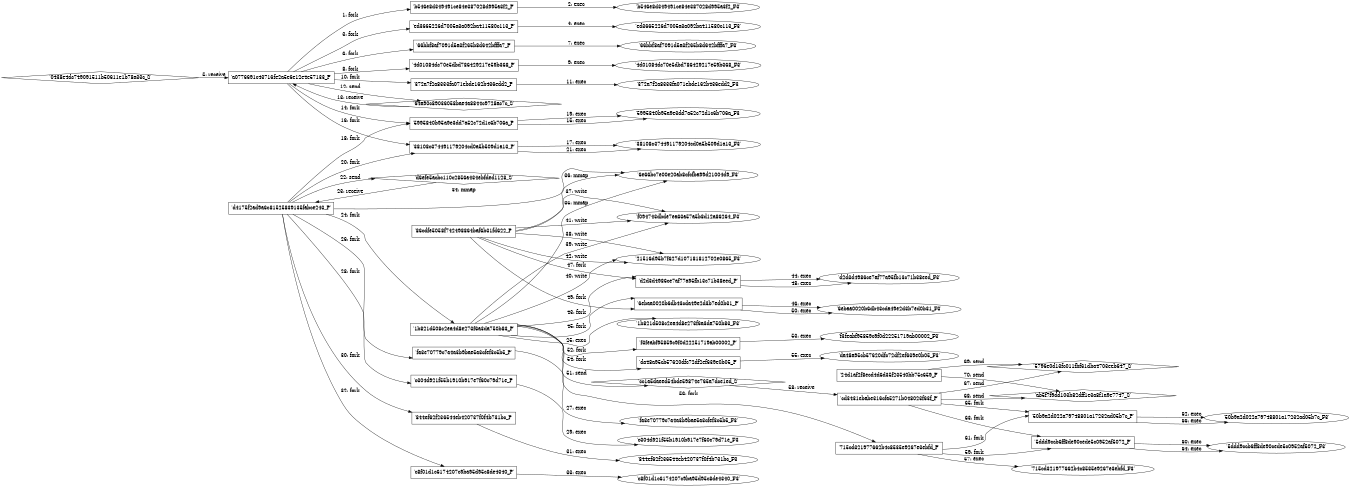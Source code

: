 digraph "D:\Learning\Paper\apt\基于CTI的攻击预警\Dataset\攻击图\ASGfromALLCTI\Office VBA + AMSI Parting the veil on malicious macros.dot" {
rankdir="LR"
size="9"
fixedsize="false"
splines="true"
nodesep=0.3
ranksep=0
fontsize=10
overlap="scalexy"
engine= "neato"
	"'a0776691c43716fe2a5e6e12e4e57133_P'" [node_type=Process shape=box]
	"'b546e8d349491ce84e387028d995a3f2_P'" [node_type=Process shape=box]
	"'a0776691c43716fe2a5e6e12e4e57133_P'" -> "'b546e8d349491ce84e387028d995a3f2_P'" [label="1: fork"]
	"'b546e8d349491ce84e387028d995a3f2_P'" [node_type=Process shape=box]
	"'b546e8d349491ce84e387028d995a3f2_F3'" [node_type=File shape=ellipse]
	"'b546e8d349491ce84e387028d995a3f2_P'" -> "'b546e8d349491ce84e387028d995a3f2_F3'" [label="2: exec"]
	"'a0776691c43716fe2a5e6e12e4e57133_P'" [node_type=Process shape=box]
	"'ed3665226d7005a3a092ba411580c113_P'" [node_type=Process shape=box]
	"'a0776691c43716fe2a5e6e12e4e57133_P'" -> "'ed3665226d7005a3a092ba411580c113_P'" [label="3: fork"]
	"'ed3665226d7005a3a092ba411580c113_P'" [node_type=Process shape=box]
	"'ed3665226d7005a3a092ba411580c113_F3'" [node_type=File shape=ellipse]
	"'ed3665226d7005a3a092ba411580c113_P'" -> "'ed3665226d7005a3a092ba411580c113_F3'" [label="4: exec"]
	"'a0776691c43716fe2a5e6e12e4e57133_P'" [node_type=Process shape=box]
	"'0438e4dc749091511b50611e1b78a33c_S'" [node_type=Socket shape=diamond]
	"'0438e4dc749091511b50611e1b78a33c_S'" -> "'a0776691c43716fe2a5e6e12e4e57133_P'" [label="5: receive"]
	"'a0776691c43716fe2a5e6e12e4e57133_P'" [node_type=Process shape=box]
	"'66bbf8af7091d5a3f265b8d642bfffa7_P'" [node_type=Process shape=box]
	"'a0776691c43716fe2a5e6e12e4e57133_P'" -> "'66bbf8af7091d5a3f265b8d642bfffa7_P'" [label="6: fork"]
	"'66bbf8af7091d5a3f265b8d642bfffa7_P'" [node_type=Process shape=box]
	"'66bbf8af7091d5a3f265b8d642bfffa7_F3'" [node_type=File shape=ellipse]
	"'66bbf8af7091d5a3f265b8d642bfffa7_P'" -> "'66bbf8af7091d5a3f265b8d642bfffa7_F3'" [label="7: exec"]
	"'a0776691c43716fe2a5e6e12e4e57133_P'" [node_type=Process shape=box]
	"'4d01084dc70e5dbd786429217e59b368_P'" [node_type=Process shape=box]
	"'a0776691c43716fe2a5e6e12e4e57133_P'" -> "'4d01084dc70e5dbd786429217e59b368_P'" [label="8: fork"]
	"'4d01084dc70e5dbd786429217e59b368_P'" [node_type=Process shape=box]
	"'4d01084dc70e5dbd786429217e59b368_F3'" [node_type=File shape=ellipse]
	"'4d01084dc70e5dbd786429217e59b368_P'" -> "'4d01084dc70e5dbd786429217e59b368_F3'" [label="9: exec"]
	"'a0776691c43716fe2a5e6e12e4e57133_P'" [node_type=Process shape=box]
	"'372a7f2a8333fa071ebde162b436edd2_P'" [node_type=Process shape=box]
	"'a0776691c43716fe2a5e6e12e4e57133_P'" -> "'372a7f2a8333fa071ebde162b436edd2_P'" [label="10: fork"]
	"'372a7f2a8333fa071ebde162b436edd2_P'" [node_type=Process shape=box]
	"'372a7f2a8333fa071ebde162b436edd2_F3'" [node_type=File shape=ellipse]
	"'372a7f2a8333fa071ebde162b436edd2_P'" -> "'372a7f2a8333fa071ebde162b436edd2_F3'" [label="11: exec"]
	"'64a90c89036058bae4a8844c9728ac7c_S'" [node_type=Socket shape=diamond]
	"'a0776691c43716fe2a5e6e12e4e57133_P'" [node_type=Process shape=box]
	"'a0776691c43716fe2a5e6e12e4e57133_P'" -> "'64a90c89036058bae4a8844c9728ac7c_S'" [label="12: send"]
	"'64a90c89036058bae4a8844c9728ac7c_S'" -> "'a0776691c43716fe2a5e6e12e4e57133_P'" [label="13: receive"]
	"'a0776691c43716fe2a5e6e12e4e57133_P'" [node_type=Process shape=box]
	"'5995840b95a9e3dd7a52c72d1c6b706a_P'" [node_type=Process shape=box]
	"'a0776691c43716fe2a5e6e12e4e57133_P'" -> "'5995840b95a9e3dd7a52c72d1c6b706a_P'" [label="14: fork"]
	"'5995840b95a9e3dd7a52c72d1c6b706a_P'" [node_type=Process shape=box]
	"'5995840b95a9e3dd7a52c72d1c6b706a_F3'" [node_type=File shape=ellipse]
	"'5995840b95a9e3dd7a52c72d1c6b706a_P'" -> "'5995840b95a9e3dd7a52c72d1c6b706a_F3'" [label="15: exec"]
	"'a0776691c43716fe2a5e6e12e4e57133_P'" [node_type=Process shape=box]
	"'38108c374491179204cd0a5b509d1a13_P'" [node_type=Process shape=box]
	"'a0776691c43716fe2a5e6e12e4e57133_P'" -> "'38108c374491179204cd0a5b509d1a13_P'" [label="16: fork"]
	"'38108c374491179204cd0a5b509d1a13_P'" [node_type=Process shape=box]
	"'38108c374491179204cd0a5b509d1a13_F3'" [node_type=File shape=ellipse]
	"'38108c374491179204cd0a5b509d1a13_P'" -> "'38108c374491179204cd0a5b509d1a13_F3'" [label="17: exec"]
	"'d4175f2ad9a6c81525839135fabce243_P'" [node_type=Process shape=box]
	"'5995840b95a9e3dd7a52c72d1c6b706a_P'" [node_type=Process shape=box]
	"'d4175f2ad9a6c81525839135fabce243_P'" -> "'5995840b95a9e3dd7a52c72d1c6b706a_P'" [label="18: fork"]
	"'5995840b95a9e3dd7a52c72d1c6b706a_P'" [node_type=Process shape=box]
	"'5995840b95a9e3dd7a52c72d1c6b706a_F3'" [node_type=File shape=ellipse]
	"'5995840b95a9e3dd7a52c72d1c6b706a_P'" -> "'5995840b95a9e3dd7a52c72d1c6b706a_F3'" [label="19: exec"]
	"'d4175f2ad9a6c81525839135fabce243_P'" [node_type=Process shape=box]
	"'38108c374491179204cd0a5b509d1a13_P'" [node_type=Process shape=box]
	"'d4175f2ad9a6c81525839135fabce243_P'" -> "'38108c374491179204cd0a5b509d1a13_P'" [label="20: fork"]
	"'38108c374491179204cd0a5b509d1a13_P'" [node_type=Process shape=box]
	"'38108c374491179204cd0a5b509d1a13_F3'" [node_type=File shape=ellipse]
	"'38108c374491179204cd0a5b509d1a13_P'" -> "'38108c374491179204cd0a5b509d1a13_F3'" [label="21: exec"]
	"'d6efe5acbc110c2856a434ebfded1128_S'" [node_type=Socket shape=diamond]
	"'d4175f2ad9a6c81525839135fabce243_P'" [node_type=Process shape=box]
	"'d4175f2ad9a6c81525839135fabce243_P'" -> "'d6efe5acbc110c2856a434ebfded1128_S'" [label="22: send"]
	"'d6efe5acbc110c2856a434ebfded1128_S'" -> "'d4175f2ad9a6c81525839135fabce243_P'" [label="23: receive"]
	"'d4175f2ad9a6c81525839135fabce243_P'" [node_type=Process shape=box]
	"'1b821d508c2ea4d8e273f6a3da750b83_P'" [node_type=Process shape=box]
	"'d4175f2ad9a6c81525839135fabce243_P'" -> "'1b821d508c2ea4d8e273f6a3da750b83_P'" [label="24: fork"]
	"'1b821d508c2ea4d8e273f6a3da750b83_P'" [node_type=Process shape=box]
	"'1b821d508c2ea4d8e273f6a3da750b83_F3'" [node_type=File shape=ellipse]
	"'1b821d508c2ea4d8e273f6a3da750b83_P'" -> "'1b821d508c2ea4d8e273f6a3da750b83_F3'" [label="25: exec"]
	"'d4175f2ad9a6c81525839135fabce243_P'" [node_type=Process shape=box]
	"'fa3e70779c7a4a3b9bae5a3cfef3c5b5_P'" [node_type=Process shape=box]
	"'d4175f2ad9a6c81525839135fabce243_P'" -> "'fa3e70779c7a4a3b9bae5a3cfef3c5b5_P'" [label="26: fork"]
	"'fa3e70779c7a4a3b9bae5a3cfef3c5b5_P'" [node_type=Process shape=box]
	"'fa3e70779c7a4a3b9bae5a3cfef3c5b5_F3'" [node_type=File shape=ellipse]
	"'fa3e70779c7a4a3b9bae5a3cfef3c5b5_P'" -> "'fa3e70779c7a4a3b9bae5a3cfef3c5b5_F3'" [label="27: exec"]
	"'d4175f2ad9a6c81525839135fabce243_P'" [node_type=Process shape=box]
	"'c304d921f55b1910b917e7f60c79d71e_P'" [node_type=Process shape=box]
	"'d4175f2ad9a6c81525839135fabce243_P'" -> "'c304d921f55b1910b917e7f60c79d71e_P'" [label="28: fork"]
	"'c304d921f55b1910b917e7f60c79d71e_P'" [node_type=Process shape=box]
	"'c304d921f55b1910b917e7f60c79d71e_F3'" [node_type=File shape=ellipse]
	"'c304d921f55b1910b917e7f60c79d71e_P'" -> "'c304d921f55b1910b917e7f60c79d71e_F3'" [label="29: exec"]
	"'d4175f2ad9a6c81525839135fabce243_P'" [node_type=Process shape=box]
	"'844ef62f236544eb420737f0f4b731bc_P'" [node_type=Process shape=box]
	"'d4175f2ad9a6c81525839135fabce243_P'" -> "'844ef62f236544eb420737f0f4b731bc_P'" [label="30: fork"]
	"'844ef62f236544eb420737f0f4b731bc_P'" [node_type=Process shape=box]
	"'844ef62f236544eb420737f0f4b731bc_F3'" [node_type=File shape=ellipse]
	"'844ef62f236544eb420737f0f4b731bc_P'" -> "'844ef62f236544eb420737f0f4b731bc_F3'" [label="31: exec"]
	"'d4175f2ad9a6c81525839135fabce243_P'" [node_type=Process shape=box]
	"'c8f01d1c6174207c9ba95d95c8de4340_P'" [node_type=Process shape=box]
	"'d4175f2ad9a6c81525839135fabce243_P'" -> "'c8f01d1c6174207c9ba95d95c8de4340_P'" [label="32: fork"]
	"'c8f01d1c6174207c9ba95d95c8de4340_P'" [node_type=Process shape=box]
	"'c8f01d1c6174207c9ba95d95c8de4340_F3'" [node_type=File shape=ellipse]
	"'c8f01d1c6174207c9ba95d95c8de4340_P'" -> "'c8f01d1c6174207c9ba95d95c8de4340_F3'" [label="33: exec"]
	"'6e66bc7e00e20ab8cfcfba99d21004d9_F3'" [node_type=file shape=ellipse]
	"'d4175f2ad9a6c81525839135fabce243_P'" [node_type=Process shape=box]
	"'d4175f2ad9a6c81525839135fabce243_P'" -> "'6e66bc7e00e20ab8cfcfba99d21004d9_F3'" [label="34: mmap"]
	"'6e66bc7e00e20ab8cfcfba99d21004d9_F3'" [node_type=file shape=ellipse]
	"'1b821d508c2ea4d8e273f6a3da750b83_P'" [node_type=Process shape=box]
	"'1b821d508c2ea4d8e273f6a3da750b83_P'" -> "'6e66bc7e00e20ab8cfcfba99d21004d9_F3'" [label="35: mmap"]
	"'6e66bc7e00e20ab8cfcfba99d21004d9_F3'" [node_type=file shape=ellipse]
	"'86cdfe5058f742498864baf6b31fd622_P'" [node_type=Process shape=box]
	"'86cdfe5058f742498864baf6b31fd622_P'" -> "'6e66bc7e00e20ab8cfcfba99d21004d9_F3'" [label="36: mmap"]
	"'f094743dbde7ea63a57a5b8d12a86264_F3'" [node_type=file shape=ellipse]
	"'86cdfe5058f742498864baf6b31fd622_P'" [node_type=Process shape=box]
	"'86cdfe5058f742498864baf6b31fd622_P'" -> "'f094743dbde7ea63a57a5b8d12a86264_F3'" [label="37: write"]
	"'21516d95b7f627d107181812702e0865_F3'" [node_type=file shape=ellipse]
	"'86cdfe5058f742498864baf6b31fd622_P'" [node_type=Process shape=box]
	"'86cdfe5058f742498864baf6b31fd622_P'" -> "'21516d95b7f627d107181812702e0865_F3'" [label="38: write"]
	"'f094743dbde7ea63a57a5b8d12a86264_F3'" [node_type=file shape=ellipse]
	"'1b821d508c2ea4d8e273f6a3da750b83_P'" [node_type=Process shape=box]
	"'1b821d508c2ea4d8e273f6a3da750b83_P'" -> "'f094743dbde7ea63a57a5b8d12a86264_F3'" [label="39: write"]
	"'21516d95b7f627d107181812702e0865_F3'" [node_type=file shape=ellipse]
	"'1b821d508c2ea4d8e273f6a3da750b83_P'" [node_type=Process shape=box]
	"'1b821d508c2ea4d8e273f6a3da750b83_P'" -> "'21516d95b7f627d107181812702e0865_F3'" [label="40: write"]
	"'f094743dbde7ea63a57a5b8d12a86264_F3'" [node_type=file shape=ellipse]
	"'86cdfe5058f742498864baf6b31fd622_P'" [node_type=Process shape=box]
	"'86cdfe5058f742498864baf6b31fd622_P'" -> "'f094743dbde7ea63a57a5b8d12a86264_F3'" [label="41: write"]
	"'21516d95b7f627d107181812702e0865_F3'" [node_type=file shape=ellipse]
	"'86cdfe5058f742498864baf6b31fd622_P'" [node_type=Process shape=box]
	"'86cdfe5058f742498864baf6b31fd622_P'" -> "'21516d95b7f627d107181812702e0865_F3'" [label="42: write"]
	"'1b821d508c2ea4d8e273f6a3da750b83_P'" [node_type=Process shape=box]
	"'d2d3d4986ce7af77a95fb13c71b38eed_P'" [node_type=Process shape=box]
	"'1b821d508c2ea4d8e273f6a3da750b83_P'" -> "'d2d3d4986ce7af77a95fb13c71b38eed_P'" [label="43: fork"]
	"'d2d3d4986ce7af77a95fb13c71b38eed_P'" [node_type=Process shape=box]
	"'d2d3d4986ce7af77a95fb13c71b38eed_F3'" [node_type=File shape=ellipse]
	"'d2d3d4986ce7af77a95fb13c71b38eed_P'" -> "'d2d3d4986ce7af77a95fb13c71b38eed_F3'" [label="44: exec"]
	"'1b821d508c2ea4d8e273f6a3da750b83_P'" [node_type=Process shape=box]
	"'6ebaa0020b6db43cda49e2d3b7ed0b31_P'" [node_type=Process shape=box]
	"'1b821d508c2ea4d8e273f6a3da750b83_P'" -> "'6ebaa0020b6db43cda49e2d3b7ed0b31_P'" [label="45: fork"]
	"'6ebaa0020b6db43cda49e2d3b7ed0b31_P'" [node_type=Process shape=box]
	"'6ebaa0020b6db43cda49e2d3b7ed0b31_F3'" [node_type=File shape=ellipse]
	"'6ebaa0020b6db43cda49e2d3b7ed0b31_P'" -> "'6ebaa0020b6db43cda49e2d3b7ed0b31_F3'" [label="46: exec"]
	"'86cdfe5058f742498864baf6b31fd622_P'" [node_type=Process shape=box]
	"'d2d3d4986ce7af77a95fb13c71b38eed_P'" [node_type=Process shape=box]
	"'86cdfe5058f742498864baf6b31fd622_P'" -> "'d2d3d4986ce7af77a95fb13c71b38eed_P'" [label="47: fork"]
	"'d2d3d4986ce7af77a95fb13c71b38eed_P'" [node_type=Process shape=box]
	"'d2d3d4986ce7af77a95fb13c71b38eed_F3'" [node_type=File shape=ellipse]
	"'d2d3d4986ce7af77a95fb13c71b38eed_P'" -> "'d2d3d4986ce7af77a95fb13c71b38eed_F3'" [label="48: exec"]
	"'86cdfe5058f742498864baf6b31fd622_P'" [node_type=Process shape=box]
	"'6ebaa0020b6db43cda49e2d3b7ed0b31_P'" [node_type=Process shape=box]
	"'86cdfe5058f742498864baf6b31fd622_P'" -> "'6ebaa0020b6db43cda49e2d3b7ed0b31_P'" [label="49: fork"]
	"'6ebaa0020b6db43cda49e2d3b7ed0b31_P'" [node_type=Process shape=box]
	"'6ebaa0020b6db43cda49e2d3b7ed0b31_F3'" [node_type=File shape=ellipse]
	"'6ebaa0020b6db43cda49e2d3b7ed0b31_P'" -> "'6ebaa0020b6db43cda49e2d3b7ed0b31_F3'" [label="50: exec"]
	"'cc1a5daeed54bde59874e765a7dce1ed_S'" [node_type=Socket shape=diamond]
	"'1b821d508c2ea4d8e273f6a3da750b83_P'" [node_type=Process shape=box]
	"'1b821d508c2ea4d8e273f6a3da750b83_P'" -> "'cc1a5daeed54bde59874e765a7dce1ed_S'" [label="51: send"]
	"'1b821d508c2ea4d8e273f6a3da750b83_P'" [node_type=Process shape=box]
	"'f3feabf95859c9f0d22251719ab00002_P'" [node_type=Process shape=box]
	"'1b821d508c2ea4d8e273f6a3da750b83_P'" -> "'f3feabf95859c9f0d22251719ab00002_P'" [label="52: fork"]
	"'f3feabf95859c9f0d22251719ab00002_P'" [node_type=Process shape=box]
	"'f3feabf95859c9f0d22251719ab00002_F3'" [node_type=File shape=ellipse]
	"'f3feabf95859c9f0d22251719ab00002_P'" -> "'f3feabf95859c9f0d22251719ab00002_F3'" [label="53: exec"]
	"'1b821d508c2ea4d8e273f6a3da750b83_P'" [node_type=Process shape=box]
	"'da48a95cb57620dfc72df2ef639e0b05_P'" [node_type=Process shape=box]
	"'1b821d508c2ea4d8e273f6a3da750b83_P'" -> "'da48a95cb57620dfc72df2ef639e0b05_P'" [label="54: fork"]
	"'da48a95cb57620dfc72df2ef639e0b05_P'" [node_type=Process shape=box]
	"'da48a95cb57620dfc72df2ef639e0b05_F3'" [node_type=File shape=ellipse]
	"'da48a95cb57620dfc72df2ef639e0b05_P'" -> "'da48a95cb57620dfc72df2ef639e0b05_F3'" [label="55: exec"]
	"'1b821d508c2ea4d8e273f6a3da750b83_P'" [node_type=Process shape=box]
	"'715cd321977662b4c8535e9267e3ebfd_P'" [node_type=Process shape=box]
	"'1b821d508c2ea4d8e273f6a3da750b83_P'" -> "'715cd321977662b4c8535e9267e3ebfd_P'" [label="56: fork"]
	"'715cd321977662b4c8535e9267e3ebfd_P'" [node_type=Process shape=box]
	"'715cd321977662b4c8535e9267e3ebfd_F3'" [node_type=File shape=ellipse]
	"'715cd321977662b4c8535e9267e3ebfd_P'" -> "'715cd321977662b4c8535e9267e3ebfd_F3'" [label="57: exec"]
	"'cd3431ebabe316cfa5271b048023f63f_P'" [node_type=Process shape=box]
	"'cc1a5daeed54bde59874e765a7dce1ed_S'" [node_type=Socket shape=diamond]
	"'cc1a5daeed54bde59874e765a7dce1ed_S'" -> "'cd3431ebabe316cfa5271b048023f63f_P'" [label="58: receive"]
	"'715cd321977662b4c8535e9267e3ebfd_P'" [node_type=Process shape=box]
	"'5ddd9ccb6ff8de90cede5c0952af5072_P'" [node_type=Process shape=box]
	"'715cd321977662b4c8535e9267e3ebfd_P'" -> "'5ddd9ccb6ff8de90cede5c0952af5072_P'" [label="59: fork"]
	"'5ddd9ccb6ff8de90cede5c0952af5072_P'" [node_type=Process shape=box]
	"'5ddd9ccb6ff8de90cede5c0952af5072_F3'" [node_type=File shape=ellipse]
	"'5ddd9ccb6ff8de90cede5c0952af5072_P'" -> "'5ddd9ccb6ff8de90cede5c0952af5072_F3'" [label="60: exec"]
	"'715cd321977662b4c8535e9267e3ebfd_P'" [node_type=Process shape=box]
	"'50b9a2d022a79748801a17232ad05b7c_P'" [node_type=Process shape=box]
	"'715cd321977662b4c8535e9267e3ebfd_P'" -> "'50b9a2d022a79748801a17232ad05b7c_P'" [label="61: fork"]
	"'50b9a2d022a79748801a17232ad05b7c_P'" [node_type=Process shape=box]
	"'50b9a2d022a79748801a17232ad05b7c_F3'" [node_type=File shape=ellipse]
	"'50b9a2d022a79748801a17232ad05b7c_P'" -> "'50b9a2d022a79748801a17232ad05b7c_F3'" [label="62: exec"]
	"'cd3431ebabe316cfa5271b048023f63f_P'" [node_type=Process shape=box]
	"'5ddd9ccb6ff8de90cede5c0952af5072_P'" [node_type=Process shape=box]
	"'cd3431ebabe316cfa5271b048023f63f_P'" -> "'5ddd9ccb6ff8de90cede5c0952af5072_P'" [label="63: fork"]
	"'5ddd9ccb6ff8de90cede5c0952af5072_P'" [node_type=Process shape=box]
	"'5ddd9ccb6ff8de90cede5c0952af5072_F3'" [node_type=File shape=ellipse]
	"'5ddd9ccb6ff8de90cede5c0952af5072_P'" -> "'5ddd9ccb6ff8de90cede5c0952af5072_F3'" [label="64: exec"]
	"'cd3431ebabe316cfa5271b048023f63f_P'" [node_type=Process shape=box]
	"'50b9a2d022a79748801a17232ad05b7c_P'" [node_type=Process shape=box]
	"'cd3431ebabe316cfa5271b048023f63f_P'" -> "'50b9a2d022a79748801a17232ad05b7c_P'" [label="65: fork"]
	"'50b9a2d022a79748801a17232ad05b7c_P'" [node_type=Process shape=box]
	"'50b9a2d022a79748801a17232ad05b7c_F3'" [node_type=File shape=ellipse]
	"'50b9a2d022a79748801a17232ad05b7c_P'" -> "'50b9a2d022a79748801a17232ad05b7c_F3'" [label="66: exec"]
	"'5796e0d13fc011fbf61dba4703eeb647_S'" [node_type=Socket shape=diamond]
	"'cd3431ebabe316cfa5271b048023f63f_P'" [node_type=Process shape=box]
	"'cd3431ebabe316cfa5271b048023f63f_P'" -> "'5796e0d13fc011fbf61dba4703eeb647_S'" [label="67: send"]
	"'ab5f7f9dd103b82dff1e3a8f1a9e7747_S'" [node_type=Socket shape=diamond]
	"'cd3431ebabe316cfa5271b048023f63f_P'" [node_type=Process shape=box]
	"'cd3431ebabe316cfa5271b048023f63f_P'" -> "'ab5f7f9dd103b82dff1e3a8f1a9e7747_S'" [label="68: send"]
	"'5796e0d13fc011fbf61dba4703eeb647_S'" [node_type=Socket shape=diamond]
	"'24d1af2f8ecd4d6d35f23540bb75c659_P'" [node_type=Process shape=box]
	"'24d1af2f8ecd4d6d35f23540bb75c659_P'" -> "'5796e0d13fc011fbf61dba4703eeb647_S'" [label="69: send"]
	"'ab5f7f9dd103b82dff1e3a8f1a9e7747_S'" [node_type=Socket shape=diamond]
	"'24d1af2f8ecd4d6d35f23540bb75c659_P'" [node_type=Process shape=box]
	"'24d1af2f8ecd4d6d35f23540bb75c659_P'" -> "'ab5f7f9dd103b82dff1e3a8f1a9e7747_S'" [label="70: send"]
}
